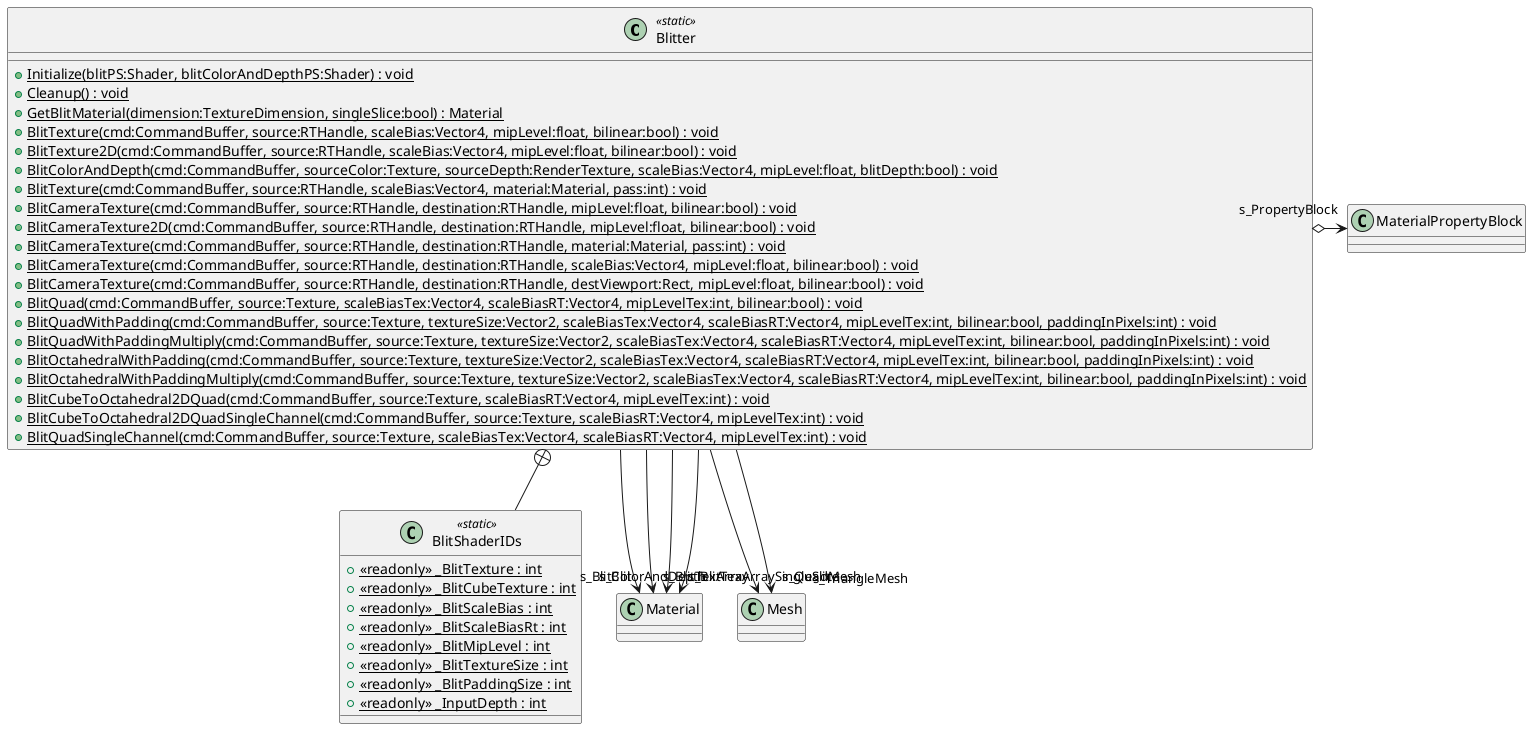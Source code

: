 @startuml
class Blitter <<static>> {
    + {static} Initialize(blitPS:Shader, blitColorAndDepthPS:Shader) : void
    + {static} Cleanup() : void
    {static} + GetBlitMaterial(dimension:TextureDimension, singleSlice:bool) : Material
    + {static} BlitTexture(cmd:CommandBuffer, source:RTHandle, scaleBias:Vector4, mipLevel:float, bilinear:bool) : void
    + {static} BlitTexture2D(cmd:CommandBuffer, source:RTHandle, scaleBias:Vector4, mipLevel:float, bilinear:bool) : void
    + {static} BlitColorAndDepth(cmd:CommandBuffer, sourceColor:Texture, sourceDepth:RenderTexture, scaleBias:Vector4, mipLevel:float, blitDepth:bool) : void
    + {static} BlitTexture(cmd:CommandBuffer, source:RTHandle, scaleBias:Vector4, material:Material, pass:int) : void
    + {static} BlitCameraTexture(cmd:CommandBuffer, source:RTHandle, destination:RTHandle, mipLevel:float, bilinear:bool) : void
    + {static} BlitCameraTexture2D(cmd:CommandBuffer, source:RTHandle, destination:RTHandle, mipLevel:float, bilinear:bool) : void
    + {static} BlitCameraTexture(cmd:CommandBuffer, source:RTHandle, destination:RTHandle, material:Material, pass:int) : void
    + {static} BlitCameraTexture(cmd:CommandBuffer, source:RTHandle, destination:RTHandle, scaleBias:Vector4, mipLevel:float, bilinear:bool) : void
    + {static} BlitCameraTexture(cmd:CommandBuffer, source:RTHandle, destination:RTHandle, destViewport:Rect, mipLevel:float, bilinear:bool) : void
    + {static} BlitQuad(cmd:CommandBuffer, source:Texture, scaleBiasTex:Vector4, scaleBiasRT:Vector4, mipLevelTex:int, bilinear:bool) : void
    + {static} BlitQuadWithPadding(cmd:CommandBuffer, source:Texture, textureSize:Vector2, scaleBiasTex:Vector4, scaleBiasRT:Vector4, mipLevelTex:int, bilinear:bool, paddingInPixels:int) : void
    + {static} BlitQuadWithPaddingMultiply(cmd:CommandBuffer, source:Texture, textureSize:Vector2, scaleBiasTex:Vector4, scaleBiasRT:Vector4, mipLevelTex:int, bilinear:bool, paddingInPixels:int) : void
    + {static} BlitOctahedralWithPadding(cmd:CommandBuffer, source:Texture, textureSize:Vector2, scaleBiasTex:Vector4, scaleBiasRT:Vector4, mipLevelTex:int, bilinear:bool, paddingInPixels:int) : void
    + {static} BlitOctahedralWithPaddingMultiply(cmd:CommandBuffer, source:Texture, textureSize:Vector2, scaleBiasTex:Vector4, scaleBiasRT:Vector4, mipLevelTex:int, bilinear:bool, paddingInPixels:int) : void
    + {static} BlitCubeToOctahedral2DQuad(cmd:CommandBuffer, source:Texture, scaleBiasRT:Vector4, mipLevelTex:int) : void
    + {static} BlitCubeToOctahedral2DQuadSingleChannel(cmd:CommandBuffer, source:Texture, scaleBiasRT:Vector4, mipLevelTex:int) : void
    + {static} BlitQuadSingleChannel(cmd:CommandBuffer, source:Texture, scaleBiasTex:Vector4, scaleBiasRT:Vector4, mipLevelTex:int) : void
}
class BlitShaderIDs <<static>> {
    + {static} <<readonly>> _BlitTexture : int
    + {static} <<readonly>> _BlitCubeTexture : int
    + {static} <<readonly>> _BlitScaleBias : int
    + {static} <<readonly>> _BlitScaleBiasRt : int
    + {static} <<readonly>> _BlitMipLevel : int
    + {static} <<readonly>> _BlitTextureSize : int
    + {static} <<readonly>> _BlitPaddingSize : int
    + {static} <<readonly>> _InputDepth : int
}
Blitter --> "s_Blit" Material
Blitter --> "s_BlitTexArray" Material
Blitter --> "s_BlitTexArraySingleSlice" Material
Blitter --> "s_BlitColorAndDepth" Material
Blitter o-> "s_PropertyBlock" MaterialPropertyBlock
Blitter --> "s_TriangleMesh" Mesh
Blitter --> "s_QuadMesh" Mesh
Blitter +-- BlitShaderIDs
@enduml
